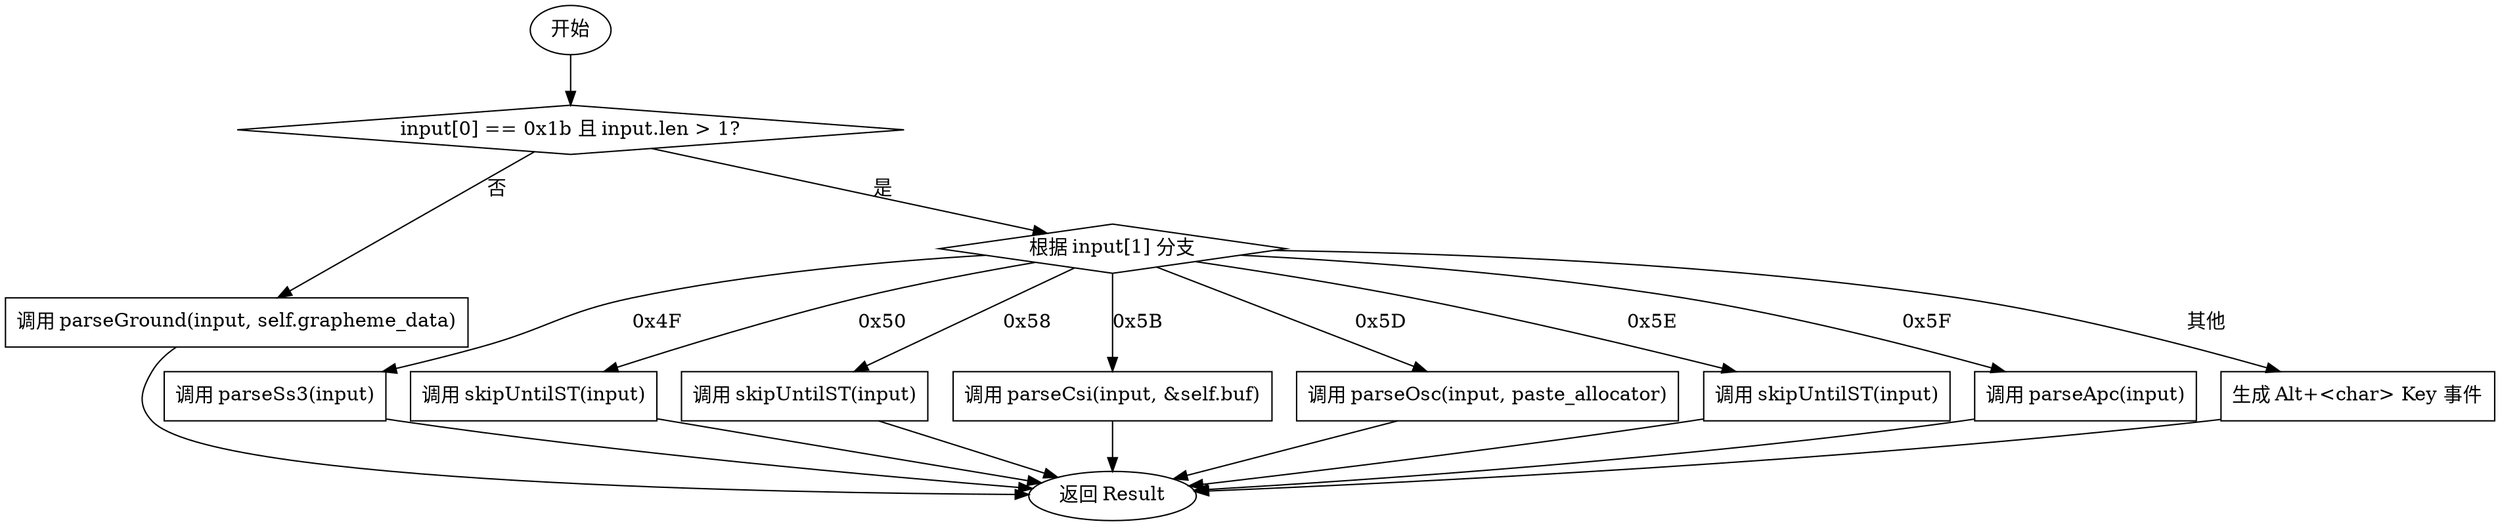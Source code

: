 
digraph ParserFlowchart {
    start [label="开始" shape=ellipse];
    check_escape [label="input[0] == 0x1b 且 input.len > 1?" shape=diamond];
    parse_ground [label="调用 parseGround(input, self.grapheme_data)" shape=rect];
    switch_input1 [label="根据 input[1] 分支" shape=diamond];
    case_0x4F [label="调用 parseSs3(input)" shape=rect];
    case_0x50 [label="调用 skipUntilST(input)" shape=rect];
    case_0x58 [label="调用 skipUntilST(input)" shape=rect];
    case_0x5B [label="调用 parseCsi(input, &self.buf)" shape=rect];
    case_0x5D [label="调用 parseOsc(input, paste_allocator)" shape=rect];
    case_0x5E [label="调用 skipUntilST(input)" shape=rect];
    case_0x5F [label="调用 parseApc(input)" shape=rect];
    default_case [label="生成 Alt+<char> Key 事件" shape=rect];
    return_result [label="返回 Result" shape=ellipse];

    start -> check_escape;
    check_escape -> parse_ground [label="否"];
    check_escape -> switch_input1 [label="是"];

    switch_input1 -> case_0x4F [label="0x4F"];
    switch_input1 -> case_0x50 [label="0x50"];
    switch_input1 -> case_0x58 [label="0x58"];
    switch_input1 -> case_0x5B [label="0x5B"];
    switch_input1 -> case_0x5D [label="0x5D"];
    switch_input1 -> case_0x5E [label="0x5E"];
    switch_input1 -> case_0x5F [label="0x5F"];
    switch_input1 -> default_case [label="其他"];

    case_0x4F -> return_result;
    case_0x50 -> return_result;
    case_0x58 -> return_result;
    case_0x5B -> return_result;
    case_0x5D -> return_result;
    case_0x5E -> return_result;
    case_0x5F -> return_result;
    default_case -> return_result;
    parse_ground -> return_result;
}
